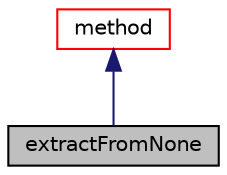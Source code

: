 digraph "extractFromNone"
{
  bgcolor="transparent";
  edge [fontname="Helvetica",fontsize="10",labelfontname="Helvetica",labelfontsize="10"];
  node [fontname="Helvetica",fontsize="10",shape=record];
  Node1 [label="extractFromNone",height=0.2,width=0.4,color="black", fillcolor="grey75", style="filled" fontcolor="black"];
  Node2 -> Node1 [dir="back",color="midnightblue",fontsize="10",style="solid",fontname="Helvetica"];
  Node2 [label="method",height=0.2,width=0.4,color="red",URL="$classFoam_1_1surfaceFeaturesExtraction_1_1method.html",tooltip="Abstract base for run-time selectable surface feature extraction methods. "];
}
